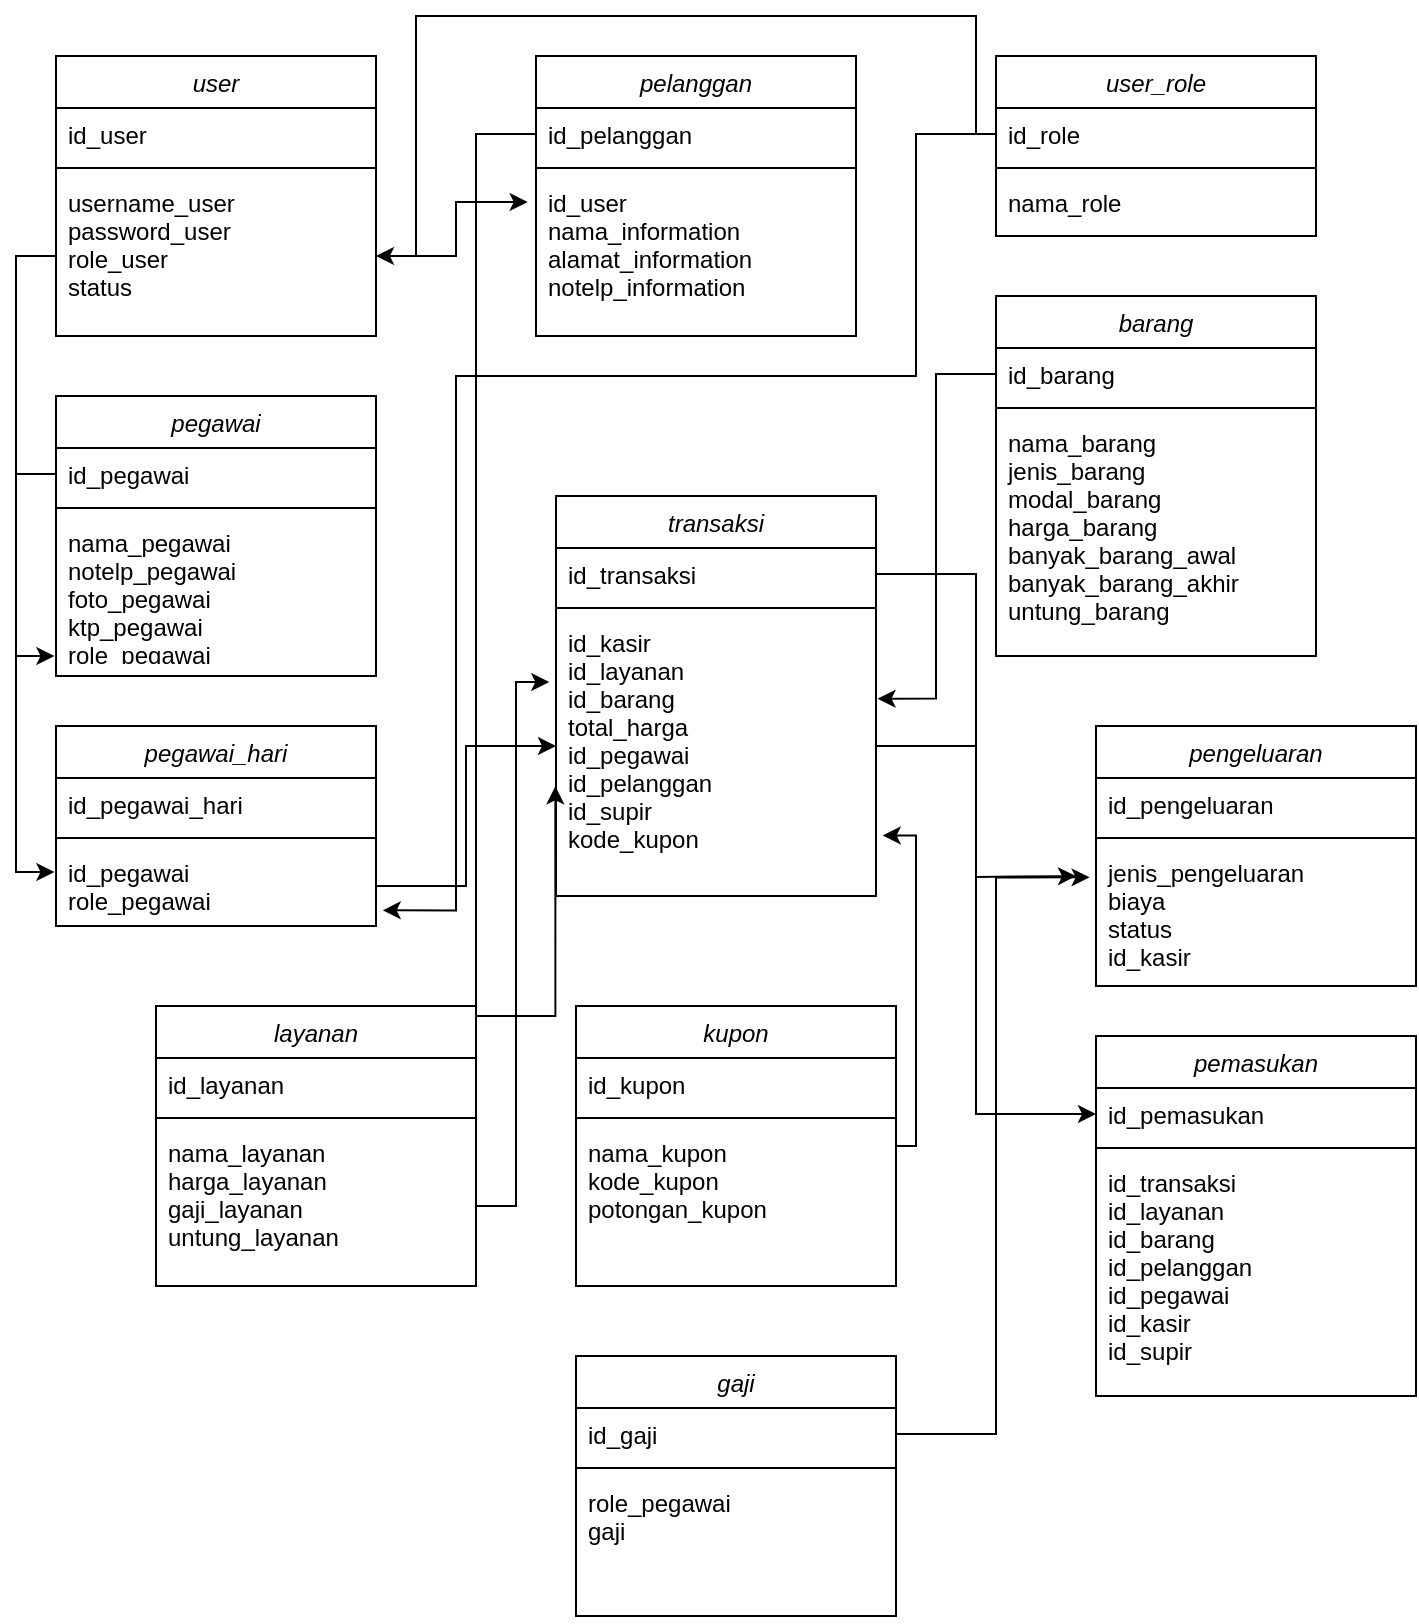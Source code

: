 <mxfile version="14.9.8" type="device"><diagram id="C5RBs43oDa-KdzZeNtuy" name="Page-1"><mxGraphModel dx="1662" dy="794" grid="1" gridSize="10" guides="1" tooltips="1" connect="1" arrows="1" fold="1" page="1" pageScale="1" pageWidth="827" pageHeight="1169" math="0" shadow="0"><root><mxCell id="WIyWlLk6GJQsqaUBKTNV-0"/><mxCell id="WIyWlLk6GJQsqaUBKTNV-1" parent="WIyWlLk6GJQsqaUBKTNV-0"/><mxCell id="zkfFHV4jXpPFQw0GAbJ--0" value="user" style="swimlane;fontStyle=2;align=center;verticalAlign=top;childLayout=stackLayout;horizontal=1;startSize=26;horizontalStack=0;resizeParent=1;resizeLast=0;collapsible=1;marginBottom=0;rounded=0;shadow=0;strokeWidth=1;" parent="WIyWlLk6GJQsqaUBKTNV-1" vertex="1"><mxGeometry x="40" y="40" width="160" height="140" as="geometry"><mxRectangle x="230" y="140" width="160" height="26" as="alternateBounds"/></mxGeometry></mxCell><mxCell id="zkfFHV4jXpPFQw0GAbJ--3" value="id_user" style="text;align=left;verticalAlign=top;spacingLeft=4;spacingRight=4;overflow=hidden;rotatable=0;points=[[0,0.5],[1,0.5]];portConstraint=eastwest;rounded=0;shadow=0;html=0;" parent="zkfFHV4jXpPFQw0GAbJ--0" vertex="1"><mxGeometry y="26" width="160" height="26" as="geometry"/></mxCell><mxCell id="zkfFHV4jXpPFQw0GAbJ--4" value="" style="line;html=1;strokeWidth=1;align=left;verticalAlign=middle;spacingTop=-1;spacingLeft=3;spacingRight=3;rotatable=0;labelPosition=right;points=[];portConstraint=eastwest;" parent="zkfFHV4jXpPFQw0GAbJ--0" vertex="1"><mxGeometry y="52" width="160" height="8" as="geometry"/></mxCell><mxCell id="zkfFHV4jXpPFQw0GAbJ--5" value="username_user&#10;password_user&#10;role_user&#10;status" style="text;align=left;verticalAlign=top;spacingLeft=4;spacingRight=4;overflow=hidden;rotatable=0;points=[[0,0.5],[1,0.5]];portConstraint=eastwest;" parent="zkfFHV4jXpPFQw0GAbJ--0" vertex="1"><mxGeometry y="60" width="160" height="80" as="geometry"/></mxCell><mxCell id="F6iJzM3mdwAiZRwuY4aP-0" value="pelanggan" style="swimlane;fontStyle=2;align=center;verticalAlign=top;childLayout=stackLayout;horizontal=1;startSize=26;horizontalStack=0;resizeParent=1;resizeLast=0;collapsible=1;marginBottom=0;rounded=0;shadow=0;strokeWidth=1;" vertex="1" parent="WIyWlLk6GJQsqaUBKTNV-1"><mxGeometry x="280" y="40" width="160" height="140" as="geometry"><mxRectangle x="230" y="140" width="160" height="26" as="alternateBounds"/></mxGeometry></mxCell><mxCell id="F6iJzM3mdwAiZRwuY4aP-1" value="id_pelanggan" style="text;align=left;verticalAlign=top;spacingLeft=4;spacingRight=4;overflow=hidden;rotatable=0;points=[[0,0.5],[1,0.5]];portConstraint=eastwest;rounded=0;shadow=0;html=0;" vertex="1" parent="F6iJzM3mdwAiZRwuY4aP-0"><mxGeometry y="26" width="160" height="26" as="geometry"/></mxCell><mxCell id="F6iJzM3mdwAiZRwuY4aP-2" value="" style="line;html=1;strokeWidth=1;align=left;verticalAlign=middle;spacingTop=-1;spacingLeft=3;spacingRight=3;rotatable=0;labelPosition=right;points=[];portConstraint=eastwest;" vertex="1" parent="F6iJzM3mdwAiZRwuY4aP-0"><mxGeometry y="52" width="160" height="8" as="geometry"/></mxCell><mxCell id="F6iJzM3mdwAiZRwuY4aP-3" value="id_user&#10;nama_information&#10;alamat_information&#10;notelp_information&#10;" style="text;align=left;verticalAlign=top;spacingLeft=4;spacingRight=4;overflow=hidden;rotatable=0;points=[[0,0.5],[1,0.5]];portConstraint=eastwest;" vertex="1" parent="F6iJzM3mdwAiZRwuY4aP-0"><mxGeometry y="60" width="160" height="70" as="geometry"/></mxCell><mxCell id="F6iJzM3mdwAiZRwuY4aP-4" value="user_role" style="swimlane;fontStyle=2;align=center;verticalAlign=top;childLayout=stackLayout;horizontal=1;startSize=26;horizontalStack=0;resizeParent=1;resizeLast=0;collapsible=1;marginBottom=0;rounded=0;shadow=0;strokeWidth=1;" vertex="1" parent="WIyWlLk6GJQsqaUBKTNV-1"><mxGeometry x="510" y="40" width="160" height="90" as="geometry"><mxRectangle x="230" y="140" width="160" height="26" as="alternateBounds"/></mxGeometry></mxCell><mxCell id="F6iJzM3mdwAiZRwuY4aP-5" value="id_role" style="text;align=left;verticalAlign=top;spacingLeft=4;spacingRight=4;overflow=hidden;rotatable=0;points=[[0,0.5],[1,0.5]];portConstraint=eastwest;rounded=0;shadow=0;html=0;" vertex="1" parent="F6iJzM3mdwAiZRwuY4aP-4"><mxGeometry y="26" width="160" height="26" as="geometry"/></mxCell><mxCell id="F6iJzM3mdwAiZRwuY4aP-6" value="" style="line;html=1;strokeWidth=1;align=left;verticalAlign=middle;spacingTop=-1;spacingLeft=3;spacingRight=3;rotatable=0;labelPosition=right;points=[];portConstraint=eastwest;" vertex="1" parent="F6iJzM3mdwAiZRwuY4aP-4"><mxGeometry y="52" width="160" height="8" as="geometry"/></mxCell><mxCell id="F6iJzM3mdwAiZRwuY4aP-7" value="nama_role" style="text;align=left;verticalAlign=top;spacingLeft=4;spacingRight=4;overflow=hidden;rotatable=0;points=[[0,0.5],[1,0.5]];portConstraint=eastwest;" vertex="1" parent="F6iJzM3mdwAiZRwuY4aP-4"><mxGeometry y="60" width="160" height="30" as="geometry"/></mxCell><mxCell id="F6iJzM3mdwAiZRwuY4aP-8" value="barang" style="swimlane;fontStyle=2;align=center;verticalAlign=top;childLayout=stackLayout;horizontal=1;startSize=26;horizontalStack=0;resizeParent=1;resizeLast=0;collapsible=1;marginBottom=0;rounded=0;shadow=0;strokeWidth=1;" vertex="1" parent="WIyWlLk6GJQsqaUBKTNV-1"><mxGeometry x="510" y="160" width="160" height="180" as="geometry"><mxRectangle x="230" y="140" width="160" height="26" as="alternateBounds"/></mxGeometry></mxCell><mxCell id="F6iJzM3mdwAiZRwuY4aP-9" value="id_barang" style="text;align=left;verticalAlign=top;spacingLeft=4;spacingRight=4;overflow=hidden;rotatable=0;points=[[0,0.5],[1,0.5]];portConstraint=eastwest;rounded=0;shadow=0;html=0;" vertex="1" parent="F6iJzM3mdwAiZRwuY4aP-8"><mxGeometry y="26" width="160" height="26" as="geometry"/></mxCell><mxCell id="F6iJzM3mdwAiZRwuY4aP-10" value="" style="line;html=1;strokeWidth=1;align=left;verticalAlign=middle;spacingTop=-1;spacingLeft=3;spacingRight=3;rotatable=0;labelPosition=right;points=[];portConstraint=eastwest;" vertex="1" parent="F6iJzM3mdwAiZRwuY4aP-8"><mxGeometry y="52" width="160" height="8" as="geometry"/></mxCell><mxCell id="F6iJzM3mdwAiZRwuY4aP-11" value="nama_barang&#10;jenis_barang&#10;modal_barang&#10;harga_barang&#10;banyak_barang_awal&#10;banyak_barang_akhir&#10;untung_barang" style="text;align=left;verticalAlign=top;spacingLeft=4;spacingRight=4;overflow=hidden;rotatable=0;points=[[0,0.5],[1,0.5]];portConstraint=eastwest;" vertex="1" parent="F6iJzM3mdwAiZRwuY4aP-8"><mxGeometry y="60" width="160" height="120" as="geometry"/></mxCell><mxCell id="F6iJzM3mdwAiZRwuY4aP-12" value="layanan" style="swimlane;fontStyle=2;align=center;verticalAlign=top;childLayout=stackLayout;horizontal=1;startSize=26;horizontalStack=0;resizeParent=1;resizeLast=0;collapsible=1;marginBottom=0;rounded=0;shadow=0;strokeWidth=1;" vertex="1" parent="WIyWlLk6GJQsqaUBKTNV-1"><mxGeometry x="90" y="515" width="160" height="140" as="geometry"><mxRectangle x="230" y="140" width="160" height="26" as="alternateBounds"/></mxGeometry></mxCell><mxCell id="F6iJzM3mdwAiZRwuY4aP-13" value="id_layanan" style="text;align=left;verticalAlign=top;spacingLeft=4;spacingRight=4;overflow=hidden;rotatable=0;points=[[0,0.5],[1,0.5]];portConstraint=eastwest;rounded=0;shadow=0;html=0;" vertex="1" parent="F6iJzM3mdwAiZRwuY4aP-12"><mxGeometry y="26" width="160" height="26" as="geometry"/></mxCell><mxCell id="F6iJzM3mdwAiZRwuY4aP-14" value="" style="line;html=1;strokeWidth=1;align=left;verticalAlign=middle;spacingTop=-1;spacingLeft=3;spacingRight=3;rotatable=0;labelPosition=right;points=[];portConstraint=eastwest;" vertex="1" parent="F6iJzM3mdwAiZRwuY4aP-12"><mxGeometry y="52" width="160" height="8" as="geometry"/></mxCell><mxCell id="F6iJzM3mdwAiZRwuY4aP-15" value="nama_layanan&#10;harga_layanan&#10;gaji_layanan&#10;untung_layanan" style="text;align=left;verticalAlign=top;spacingLeft=4;spacingRight=4;overflow=hidden;rotatable=0;points=[[0,0.5],[1,0.5]];portConstraint=eastwest;" vertex="1" parent="F6iJzM3mdwAiZRwuY4aP-12"><mxGeometry y="60" width="160" height="80" as="geometry"/></mxCell><mxCell id="F6iJzM3mdwAiZRwuY4aP-16" value="pegawai" style="swimlane;fontStyle=2;align=center;verticalAlign=top;childLayout=stackLayout;horizontal=1;startSize=26;horizontalStack=0;resizeParent=1;resizeLast=0;collapsible=1;marginBottom=0;rounded=0;shadow=0;strokeWidth=1;" vertex="1" parent="WIyWlLk6GJQsqaUBKTNV-1"><mxGeometry x="40" y="210" width="160" height="140" as="geometry"><mxRectangle x="230" y="140" width="160" height="26" as="alternateBounds"/></mxGeometry></mxCell><mxCell id="F6iJzM3mdwAiZRwuY4aP-17" value="id_pegawai" style="text;align=left;verticalAlign=top;spacingLeft=4;spacingRight=4;overflow=hidden;rotatable=0;points=[[0,0.5],[1,0.5]];portConstraint=eastwest;rounded=0;shadow=0;html=0;" vertex="1" parent="F6iJzM3mdwAiZRwuY4aP-16"><mxGeometry y="26" width="160" height="26" as="geometry"/></mxCell><mxCell id="F6iJzM3mdwAiZRwuY4aP-18" value="" style="line;html=1;strokeWidth=1;align=left;verticalAlign=middle;spacingTop=-1;spacingLeft=3;spacingRight=3;rotatable=0;labelPosition=right;points=[];portConstraint=eastwest;" vertex="1" parent="F6iJzM3mdwAiZRwuY4aP-16"><mxGeometry y="52" width="160" height="8" as="geometry"/></mxCell><mxCell id="F6iJzM3mdwAiZRwuY4aP-19" value="nama_pegawai&#10;notelp_pegawai&#10;foto_pegawai&#10;ktp_pegawai&#10;role_pegawai" style="text;align=left;verticalAlign=top;spacingLeft=4;spacingRight=4;overflow=hidden;rotatable=0;points=[[0,0.5],[1,0.5]];portConstraint=eastwest;" vertex="1" parent="F6iJzM3mdwAiZRwuY4aP-16"><mxGeometry y="60" width="160" height="70" as="geometry"/></mxCell><mxCell id="F6iJzM3mdwAiZRwuY4aP-20" value="transaksi" style="swimlane;fontStyle=2;align=center;verticalAlign=top;childLayout=stackLayout;horizontal=1;startSize=26;horizontalStack=0;resizeParent=1;resizeLast=0;collapsible=1;marginBottom=0;rounded=0;shadow=0;strokeWidth=1;" vertex="1" parent="WIyWlLk6GJQsqaUBKTNV-1"><mxGeometry x="290" y="260" width="160" height="200" as="geometry"><mxRectangle x="230" y="140" width="160" height="26" as="alternateBounds"/></mxGeometry></mxCell><mxCell id="F6iJzM3mdwAiZRwuY4aP-21" value="id_transaksi" style="text;align=left;verticalAlign=top;spacingLeft=4;spacingRight=4;overflow=hidden;rotatable=0;points=[[0,0.5],[1,0.5]];portConstraint=eastwest;rounded=0;shadow=0;html=0;" vertex="1" parent="F6iJzM3mdwAiZRwuY4aP-20"><mxGeometry y="26" width="160" height="26" as="geometry"/></mxCell><mxCell id="F6iJzM3mdwAiZRwuY4aP-22" value="" style="line;html=1;strokeWidth=1;align=left;verticalAlign=middle;spacingTop=-1;spacingLeft=3;spacingRight=3;rotatable=0;labelPosition=right;points=[];portConstraint=eastwest;" vertex="1" parent="F6iJzM3mdwAiZRwuY4aP-20"><mxGeometry y="52" width="160" height="8" as="geometry"/></mxCell><mxCell id="F6iJzM3mdwAiZRwuY4aP-23" value="id_kasir&#10;id_layanan&#10;id_barang&#10;total_harga&#10;id_pegawai&#10;id_pelanggan&#10;id_supir&#10;kode_kupon" style="text;align=left;verticalAlign=top;spacingLeft=4;spacingRight=4;overflow=hidden;rotatable=0;points=[[0,0.5],[1,0.5]];portConstraint=eastwest;" vertex="1" parent="F6iJzM3mdwAiZRwuY4aP-20"><mxGeometry y="60" width="160" height="130" as="geometry"/></mxCell><mxCell id="F6iJzM3mdwAiZRwuY4aP-24" value="pegawai_hari" style="swimlane;fontStyle=2;align=center;verticalAlign=top;childLayout=stackLayout;horizontal=1;startSize=26;horizontalStack=0;resizeParent=1;resizeLast=0;collapsible=1;marginBottom=0;rounded=0;shadow=0;strokeWidth=1;" vertex="1" parent="WIyWlLk6GJQsqaUBKTNV-1"><mxGeometry x="40" y="375" width="160" height="100" as="geometry"><mxRectangle x="230" y="140" width="160" height="26" as="alternateBounds"/></mxGeometry></mxCell><mxCell id="F6iJzM3mdwAiZRwuY4aP-25" value="id_pegawai_hari" style="text;align=left;verticalAlign=top;spacingLeft=4;spacingRight=4;overflow=hidden;rotatable=0;points=[[0,0.5],[1,0.5]];portConstraint=eastwest;rounded=0;shadow=0;html=0;" vertex="1" parent="F6iJzM3mdwAiZRwuY4aP-24"><mxGeometry y="26" width="160" height="26" as="geometry"/></mxCell><mxCell id="F6iJzM3mdwAiZRwuY4aP-26" value="" style="line;html=1;strokeWidth=1;align=left;verticalAlign=middle;spacingTop=-1;spacingLeft=3;spacingRight=3;rotatable=0;labelPosition=right;points=[];portConstraint=eastwest;" vertex="1" parent="F6iJzM3mdwAiZRwuY4aP-24"><mxGeometry y="52" width="160" height="8" as="geometry"/></mxCell><mxCell id="F6iJzM3mdwAiZRwuY4aP-28" value="pengeluaran" style="swimlane;fontStyle=2;align=center;verticalAlign=top;childLayout=stackLayout;horizontal=1;startSize=26;horizontalStack=0;resizeParent=1;resizeLast=0;collapsible=1;marginBottom=0;rounded=0;shadow=0;strokeWidth=1;" vertex="1" parent="WIyWlLk6GJQsqaUBKTNV-1"><mxGeometry x="560" y="375" width="160" height="130" as="geometry"><mxRectangle x="230" y="140" width="160" height="26" as="alternateBounds"/></mxGeometry></mxCell><mxCell id="F6iJzM3mdwAiZRwuY4aP-29" value="id_pengeluaran" style="text;align=left;verticalAlign=top;spacingLeft=4;spacingRight=4;overflow=hidden;rotatable=0;points=[[0,0.5],[1,0.5]];portConstraint=eastwest;rounded=0;shadow=0;html=0;" vertex="1" parent="F6iJzM3mdwAiZRwuY4aP-28"><mxGeometry y="26" width="160" height="26" as="geometry"/></mxCell><mxCell id="F6iJzM3mdwAiZRwuY4aP-30" value="" style="line;html=1;strokeWidth=1;align=left;verticalAlign=middle;spacingTop=-1;spacingLeft=3;spacingRight=3;rotatable=0;labelPosition=right;points=[];portConstraint=eastwest;" vertex="1" parent="F6iJzM3mdwAiZRwuY4aP-28"><mxGeometry y="52" width="160" height="8" as="geometry"/></mxCell><mxCell id="F6iJzM3mdwAiZRwuY4aP-31" value="jenis_pengeluaran&#10;biaya&#10;status&#10;id_kasir" style="text;align=left;verticalAlign=top;spacingLeft=4;spacingRight=4;overflow=hidden;rotatable=0;points=[[0,0.5],[1,0.5]];portConstraint=eastwest;" vertex="1" parent="F6iJzM3mdwAiZRwuY4aP-28"><mxGeometry y="60" width="160" height="70" as="geometry"/></mxCell><mxCell id="F6iJzM3mdwAiZRwuY4aP-47" style="edgeStyle=orthogonalEdgeStyle;rounded=0;orthogonalLoop=1;jettySize=auto;html=1;entryX=1.021;entryY=0.844;entryDx=0;entryDy=0;entryPerimeter=0;" edge="1" parent="WIyWlLk6GJQsqaUBKTNV-1" source="F6iJzM3mdwAiZRwuY4aP-32" target="F6iJzM3mdwAiZRwuY4aP-23"><mxGeometry relative="1" as="geometry"><Array as="points"><mxPoint x="470" y="585"/><mxPoint x="470" y="430"/></Array></mxGeometry></mxCell><mxCell id="F6iJzM3mdwAiZRwuY4aP-32" value="kupon" style="swimlane;fontStyle=2;align=center;verticalAlign=top;childLayout=stackLayout;horizontal=1;startSize=26;horizontalStack=0;resizeParent=1;resizeLast=0;collapsible=1;marginBottom=0;rounded=0;shadow=0;strokeWidth=1;" vertex="1" parent="WIyWlLk6GJQsqaUBKTNV-1"><mxGeometry x="300" y="515" width="160" height="140" as="geometry"><mxRectangle x="230" y="140" width="160" height="26" as="alternateBounds"/></mxGeometry></mxCell><mxCell id="F6iJzM3mdwAiZRwuY4aP-33" value="id_kupon" style="text;align=left;verticalAlign=top;spacingLeft=4;spacingRight=4;overflow=hidden;rotatable=0;points=[[0,0.5],[1,0.5]];portConstraint=eastwest;rounded=0;shadow=0;html=0;" vertex="1" parent="F6iJzM3mdwAiZRwuY4aP-32"><mxGeometry y="26" width="160" height="26" as="geometry"/></mxCell><mxCell id="F6iJzM3mdwAiZRwuY4aP-34" value="" style="line;html=1;strokeWidth=1;align=left;verticalAlign=middle;spacingTop=-1;spacingLeft=3;spacingRight=3;rotatable=0;labelPosition=right;points=[];portConstraint=eastwest;" vertex="1" parent="F6iJzM3mdwAiZRwuY4aP-32"><mxGeometry y="52" width="160" height="8" as="geometry"/></mxCell><mxCell id="F6iJzM3mdwAiZRwuY4aP-35" value="nama_kupon&#10;kode_kupon&#10;potongan_kupon" style="text;align=left;verticalAlign=top;spacingLeft=4;spacingRight=4;overflow=hidden;rotatable=0;points=[[0,0.5],[1,0.5]];portConstraint=eastwest;" vertex="1" parent="F6iJzM3mdwAiZRwuY4aP-32"><mxGeometry y="60" width="160" height="70" as="geometry"/></mxCell><mxCell id="F6iJzM3mdwAiZRwuY4aP-36" style="edgeStyle=orthogonalEdgeStyle;rounded=0;orthogonalLoop=1;jettySize=auto;html=1;entryX=-0.026;entryY=0.186;entryDx=0;entryDy=0;entryPerimeter=0;" edge="1" parent="WIyWlLk6GJQsqaUBKTNV-1" source="zkfFHV4jXpPFQw0GAbJ--5" target="F6iJzM3mdwAiZRwuY4aP-3"><mxGeometry relative="1" as="geometry"/></mxCell><mxCell id="F6iJzM3mdwAiZRwuY4aP-37" style="edgeStyle=orthogonalEdgeStyle;rounded=0;orthogonalLoop=1;jettySize=auto;html=1;entryX=-0.005;entryY=1.007;entryDx=0;entryDy=0;entryPerimeter=0;" edge="1" parent="WIyWlLk6GJQsqaUBKTNV-1" source="zkfFHV4jXpPFQw0GAbJ--5" target="F6iJzM3mdwAiZRwuY4aP-19"><mxGeometry relative="1" as="geometry"><Array as="points"><mxPoint x="20" y="140"/><mxPoint x="20" y="340"/><mxPoint x="39" y="340"/></Array></mxGeometry></mxCell><mxCell id="F6iJzM3mdwAiZRwuY4aP-38" style="edgeStyle=orthogonalEdgeStyle;rounded=0;orthogonalLoop=1;jettySize=auto;html=1;" edge="1" parent="WIyWlLk6GJQsqaUBKTNV-1" source="F6iJzM3mdwAiZRwuY4aP-5" target="zkfFHV4jXpPFQw0GAbJ--5"><mxGeometry relative="1" as="geometry"><Array as="points"><mxPoint x="500" y="79"/><mxPoint x="500" y="20"/><mxPoint x="220" y="20"/><mxPoint x="220" y="140"/></Array></mxGeometry></mxCell><mxCell id="F6iJzM3mdwAiZRwuY4aP-39" style="edgeStyle=orthogonalEdgeStyle;rounded=0;orthogonalLoop=1;jettySize=auto;html=1;entryX=-0.005;entryY=0.325;entryDx=0;entryDy=0;entryPerimeter=0;" edge="1" parent="WIyWlLk6GJQsqaUBKTNV-1" source="F6iJzM3mdwAiZRwuY4aP-17" target="F6iJzM3mdwAiZRwuY4aP-27"><mxGeometry relative="1" as="geometry"/></mxCell><mxCell id="F6iJzM3mdwAiZRwuY4aP-40" style="edgeStyle=orthogonalEdgeStyle;rounded=0;orthogonalLoop=1;jettySize=auto;html=1;exitX=0;exitY=0.5;exitDx=0;exitDy=0;entryX=1.021;entryY=0.804;entryDx=0;entryDy=0;entryPerimeter=0;" edge="1" parent="WIyWlLk6GJQsqaUBKTNV-1" source="F6iJzM3mdwAiZRwuY4aP-5" target="F6iJzM3mdwAiZRwuY4aP-27"><mxGeometry relative="1" as="geometry"><Array as="points"><mxPoint x="470" y="79"/><mxPoint x="470" y="200"/><mxPoint x="240" y="200"/><mxPoint x="240" y="467"/></Array></mxGeometry></mxCell><mxCell id="F6iJzM3mdwAiZRwuY4aP-43" style="edgeStyle=orthogonalEdgeStyle;rounded=0;orthogonalLoop=1;jettySize=auto;html=1;entryX=-0.021;entryY=0.254;entryDx=0;entryDy=0;entryPerimeter=0;" edge="1" parent="WIyWlLk6GJQsqaUBKTNV-1" source="F6iJzM3mdwAiZRwuY4aP-15" target="F6iJzM3mdwAiZRwuY4aP-23"><mxGeometry relative="1" as="geometry"/></mxCell><mxCell id="F6iJzM3mdwAiZRwuY4aP-44" style="edgeStyle=orthogonalEdgeStyle;rounded=0;orthogonalLoop=1;jettySize=auto;html=1;entryX=1.005;entryY=0.318;entryDx=0;entryDy=0;entryPerimeter=0;" edge="1" parent="WIyWlLk6GJQsqaUBKTNV-1" source="F6iJzM3mdwAiZRwuY4aP-9" target="F6iJzM3mdwAiZRwuY4aP-23"><mxGeometry relative="1" as="geometry"/></mxCell><mxCell id="F6iJzM3mdwAiZRwuY4aP-45" style="edgeStyle=orthogonalEdgeStyle;rounded=0;orthogonalLoop=1;jettySize=auto;html=1;entryX=0;entryY=0.5;entryDx=0;entryDy=0;" edge="1" parent="WIyWlLk6GJQsqaUBKTNV-1" source="F6iJzM3mdwAiZRwuY4aP-27" target="F6iJzM3mdwAiZRwuY4aP-23"><mxGeometry relative="1" as="geometry"/></mxCell><mxCell id="F6iJzM3mdwAiZRwuY4aP-27" value="id_pegawai&#10;role_pegawai" style="text;align=left;verticalAlign=top;spacingLeft=4;spacingRight=4;overflow=hidden;rotatable=0;points=[[0,0.5],[1,0.5]];portConstraint=eastwest;" vertex="1" parent="WIyWlLk6GJQsqaUBKTNV-1"><mxGeometry x="40" y="435" width="160" height="40" as="geometry"/></mxCell><mxCell id="F6iJzM3mdwAiZRwuY4aP-46" style="edgeStyle=orthogonalEdgeStyle;rounded=0;orthogonalLoop=1;jettySize=auto;html=1;entryX=-0.002;entryY=0.655;entryDx=0;entryDy=0;entryPerimeter=0;" edge="1" parent="WIyWlLk6GJQsqaUBKTNV-1" source="F6iJzM3mdwAiZRwuY4aP-1" target="F6iJzM3mdwAiZRwuY4aP-23"><mxGeometry relative="1" as="geometry"><Array as="points"><mxPoint x="250" y="79"/><mxPoint x="250" y="520"/></Array></mxGeometry></mxCell><mxCell id="F6iJzM3mdwAiZRwuY4aP-48" value="pemasukan" style="swimlane;fontStyle=2;align=center;verticalAlign=top;childLayout=stackLayout;horizontal=1;startSize=26;horizontalStack=0;resizeParent=1;resizeLast=0;collapsible=1;marginBottom=0;rounded=0;shadow=0;strokeWidth=1;" vertex="1" parent="WIyWlLk6GJQsqaUBKTNV-1"><mxGeometry x="560" y="530" width="160" height="180" as="geometry"><mxRectangle x="230" y="140" width="160" height="26" as="alternateBounds"/></mxGeometry></mxCell><mxCell id="F6iJzM3mdwAiZRwuY4aP-49" value="id_pemasukan" style="text;align=left;verticalAlign=top;spacingLeft=4;spacingRight=4;overflow=hidden;rotatable=0;points=[[0,0.5],[1,0.5]];portConstraint=eastwest;rounded=0;shadow=0;html=0;" vertex="1" parent="F6iJzM3mdwAiZRwuY4aP-48"><mxGeometry y="26" width="160" height="26" as="geometry"/></mxCell><mxCell id="F6iJzM3mdwAiZRwuY4aP-50" value="" style="line;html=1;strokeWidth=1;align=left;verticalAlign=middle;spacingTop=-1;spacingLeft=3;spacingRight=3;rotatable=0;labelPosition=right;points=[];portConstraint=eastwest;" vertex="1" parent="F6iJzM3mdwAiZRwuY4aP-48"><mxGeometry y="52" width="160" height="8" as="geometry"/></mxCell><mxCell id="F6iJzM3mdwAiZRwuY4aP-51" value="id_transaksi&#10;id_layanan&#10;id_barang&#10;id_pelanggan&#10;id_pegawai&#10;id_kasir&#10;id_supir" style="text;align=left;verticalAlign=top;spacingLeft=4;spacingRight=4;overflow=hidden;rotatable=0;points=[[0,0.5],[1,0.5]];portConstraint=eastwest;" vertex="1" parent="F6iJzM3mdwAiZRwuY4aP-48"><mxGeometry y="60" width="160" height="110" as="geometry"/></mxCell><mxCell id="F6iJzM3mdwAiZRwuY4aP-55" value="gaji" style="swimlane;fontStyle=2;align=center;verticalAlign=top;childLayout=stackLayout;horizontal=1;startSize=26;horizontalStack=0;resizeParent=1;resizeLast=0;collapsible=1;marginBottom=0;rounded=0;shadow=0;strokeWidth=1;" vertex="1" parent="WIyWlLk6GJQsqaUBKTNV-1"><mxGeometry x="300" y="690" width="160" height="130" as="geometry"><mxRectangle x="230" y="140" width="160" height="26" as="alternateBounds"/></mxGeometry></mxCell><mxCell id="F6iJzM3mdwAiZRwuY4aP-56" value="id_gaji" style="text;align=left;verticalAlign=top;spacingLeft=4;spacingRight=4;overflow=hidden;rotatable=0;points=[[0,0.5],[1,0.5]];portConstraint=eastwest;rounded=0;shadow=0;html=0;" vertex="1" parent="F6iJzM3mdwAiZRwuY4aP-55"><mxGeometry y="26" width="160" height="26" as="geometry"/></mxCell><mxCell id="F6iJzM3mdwAiZRwuY4aP-57" value="" style="line;html=1;strokeWidth=1;align=left;verticalAlign=middle;spacingTop=-1;spacingLeft=3;spacingRight=3;rotatable=0;labelPosition=right;points=[];portConstraint=eastwest;" vertex="1" parent="F6iJzM3mdwAiZRwuY4aP-55"><mxGeometry y="52" width="160" height="8" as="geometry"/></mxCell><mxCell id="F6iJzM3mdwAiZRwuY4aP-58" value="role_pegawai&#10;gaji" style="text;align=left;verticalAlign=top;spacingLeft=4;spacingRight=4;overflow=hidden;rotatable=0;points=[[0,0.5],[1,0.5]];portConstraint=eastwest;" vertex="1" parent="F6iJzM3mdwAiZRwuY4aP-55"><mxGeometry y="60" width="160" height="70" as="geometry"/></mxCell><mxCell id="F6iJzM3mdwAiZRwuY4aP-59" style="edgeStyle=orthogonalEdgeStyle;rounded=0;orthogonalLoop=1;jettySize=auto;html=1;entryX=-0.02;entryY=0.224;entryDx=0;entryDy=0;entryPerimeter=0;" edge="1" parent="WIyWlLk6GJQsqaUBKTNV-1" source="F6iJzM3mdwAiZRwuY4aP-56" target="F6iJzM3mdwAiZRwuY4aP-31"><mxGeometry relative="1" as="geometry"/></mxCell><mxCell id="F6iJzM3mdwAiZRwuY4aP-60" style="edgeStyle=orthogonalEdgeStyle;rounded=0;orthogonalLoop=1;jettySize=auto;html=1;" edge="1" parent="WIyWlLk6GJQsqaUBKTNV-1" source="F6iJzM3mdwAiZRwuY4aP-23"><mxGeometry relative="1" as="geometry"><mxPoint x="550" y="450.0" as="targetPoint"/></mxGeometry></mxCell><mxCell id="F6iJzM3mdwAiZRwuY4aP-61" style="edgeStyle=orthogonalEdgeStyle;rounded=0;orthogonalLoop=1;jettySize=auto;html=1;entryX=0;entryY=0.5;entryDx=0;entryDy=0;" edge="1" parent="WIyWlLk6GJQsqaUBKTNV-1" source="F6iJzM3mdwAiZRwuY4aP-21" target="F6iJzM3mdwAiZRwuY4aP-49"><mxGeometry relative="1" as="geometry"><Array as="points"><mxPoint x="500" y="299"/><mxPoint x="500" y="569"/></Array></mxGeometry></mxCell></root></mxGraphModel></diagram></mxfile>